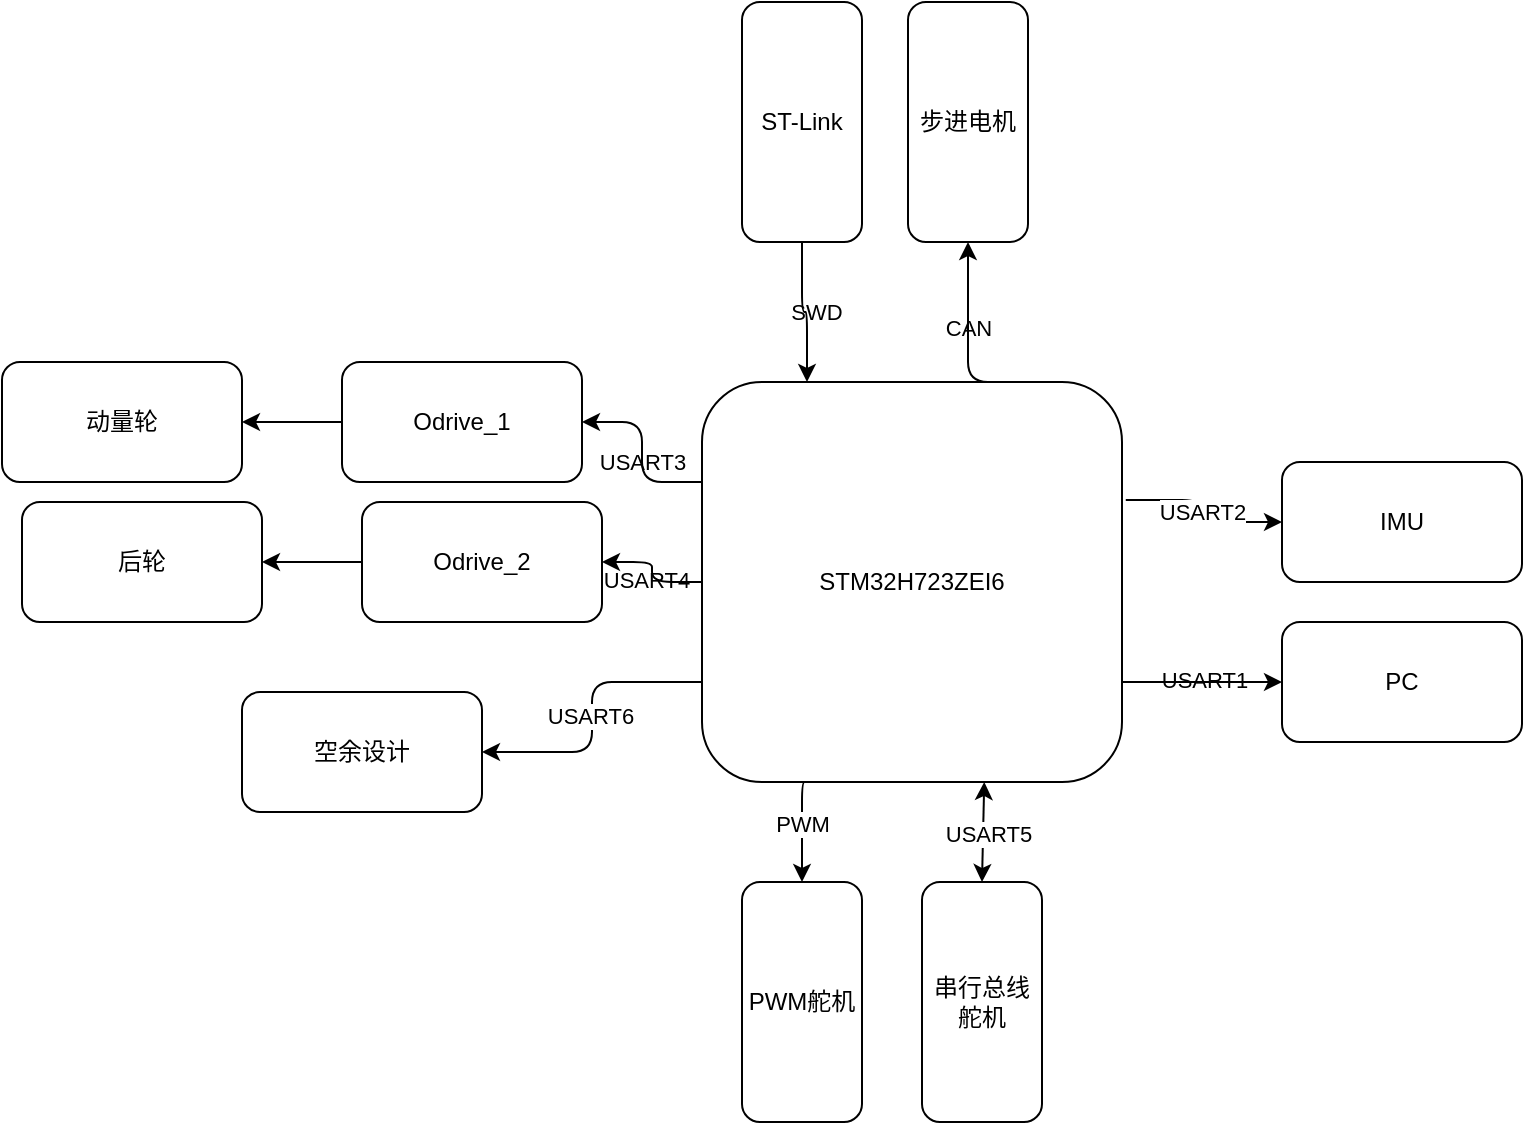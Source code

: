 <mxfile>
    <diagram name="第 1 页" id="TPmMMUc-IZCPkYvwqXmU">
        <mxGraphModel dx="1344" dy="434" grid="1" gridSize="10" guides="1" tooltips="1" connect="1" arrows="1" fold="1" page="1" pageScale="1" pageWidth="827" pageHeight="1169" background="none" math="0" shadow="0">
            <root>
                <mxCell id="0"/>
                <mxCell id="1" parent="0"/>
                <mxCell id="3z_zBzIDBN3P8j9H8YfZ-13" style="edgeStyle=orthogonalEdgeStyle;rounded=1;orthogonalLoop=1;jettySize=auto;html=1;exitX=1;exitY=0.75;exitDx=0;exitDy=0;entryX=0;entryY=0.5;entryDx=0;entryDy=0;labelBackgroundColor=none;fontColor=default;" parent="1" source="3z_zBzIDBN3P8j9H8YfZ-1" target="3z_zBzIDBN3P8j9H8YfZ-8" edge="1">
                    <mxGeometry relative="1" as="geometry"/>
                </mxCell>
                <mxCell id="3z_zBzIDBN3P8j9H8YfZ-14" value="USART1" style="edgeLabel;html=1;align=center;verticalAlign=middle;resizable=0;points=[];rounded=1;labelBackgroundColor=none;" parent="3z_zBzIDBN3P8j9H8YfZ-13" vertex="1" connectable="0">
                    <mxGeometry x="0.026" y="1" relative="1" as="geometry">
                        <mxPoint as="offset"/>
                    </mxGeometry>
                </mxCell>
                <mxCell id="3z_zBzIDBN3P8j9H8YfZ-15" style="edgeStyle=orthogonalEdgeStyle;rounded=1;orthogonalLoop=1;jettySize=auto;html=1;entryX=0;entryY=0.5;entryDx=0;entryDy=0;exitX=0.75;exitY=0;exitDx=0;exitDy=0;labelBackgroundColor=none;fontColor=default;" parent="1" source="3z_zBzIDBN3P8j9H8YfZ-1" target="3z_zBzIDBN3P8j9H8YfZ-3" edge="1">
                    <mxGeometry relative="1" as="geometry">
                        <Array as="points">
                            <mxPoint x="413" y="370"/>
                        </Array>
                    </mxGeometry>
                </mxCell>
                <mxCell id="3z_zBzIDBN3P8j9H8YfZ-16" value="CAN" style="edgeLabel;html=1;align=center;verticalAlign=middle;resizable=0;points=[];rounded=1;labelBackgroundColor=none;" parent="3z_zBzIDBN3P8j9H8YfZ-15" vertex="1" connectable="0">
                    <mxGeometry x="-0.051" y="-1" relative="1" as="geometry">
                        <mxPoint x="-1" y="-7" as="offset"/>
                    </mxGeometry>
                </mxCell>
                <mxCell id="3z_zBzIDBN3P8j9H8YfZ-18" style="edgeStyle=orthogonalEdgeStyle;rounded=1;orthogonalLoop=1;jettySize=auto;html=1;entryX=1;entryY=0.5;entryDx=0;entryDy=0;labelBackgroundColor=none;fontColor=default;" parent="1" source="3z_zBzIDBN3P8j9H8YfZ-1" target="3z_zBzIDBN3P8j9H8YfZ-7" edge="1">
                    <mxGeometry relative="1" as="geometry"/>
                </mxCell>
                <mxCell id="3z_zBzIDBN3P8j9H8YfZ-26" value="USART4" style="edgeLabel;html=1;align=center;verticalAlign=middle;resizable=0;points=[];rounded=1;labelBackgroundColor=none;" parent="3z_zBzIDBN3P8j9H8YfZ-18" vertex="1" connectable="0">
                    <mxGeometry x="-0.122" y="3" relative="1" as="geometry">
                        <mxPoint as="offset"/>
                    </mxGeometry>
                </mxCell>
                <mxCell id="VZ7E9wJq-n9Z-PnqmB4b-10" style="edgeStyle=orthogonalEdgeStyle;rounded=1;orthogonalLoop=1;jettySize=auto;html=1;exitX=0.25;exitY=1;exitDx=0;exitDy=0;curved=0;" parent="1" source="3z_zBzIDBN3P8j9H8YfZ-1" target="8" edge="1">
                    <mxGeometry relative="1" as="geometry">
                        <Array as="points">
                            <mxPoint x="330" y="570"/>
                        </Array>
                    </mxGeometry>
                </mxCell>
                <mxCell id="VZ7E9wJq-n9Z-PnqmB4b-11" value="PWM" style="edgeLabel;html=1;align=center;verticalAlign=middle;resizable=0;points=[];rounded=1;" parent="VZ7E9wJq-n9Z-PnqmB4b-10" vertex="1" connectable="0">
                    <mxGeometry x="-0.117" relative="1" as="geometry">
                        <mxPoint as="offset"/>
                    </mxGeometry>
                </mxCell>
                <mxCell id="VZ7E9wJq-n9Z-PnqmB4b-12" style="edgeStyle=orthogonalEdgeStyle;rounded=1;orthogonalLoop=1;jettySize=auto;html=1;exitX=0;exitY=0.75;exitDx=0;exitDy=0;" parent="1" source="3z_zBzIDBN3P8j9H8YfZ-1" target="VZ7E9wJq-n9Z-PnqmB4b-13" edge="1">
                    <mxGeometry relative="1" as="geometry">
                        <mxPoint x="210" y="540" as="targetPoint"/>
                    </mxGeometry>
                </mxCell>
                <mxCell id="VZ7E9wJq-n9Z-PnqmB4b-14" value="USART6" style="edgeLabel;html=1;align=center;verticalAlign=middle;resizable=0;points=[];rounded=1;" parent="VZ7E9wJq-n9Z-PnqmB4b-12" vertex="1" connectable="0">
                    <mxGeometry x="-0.015" y="-1" relative="1" as="geometry">
                        <mxPoint as="offset"/>
                    </mxGeometry>
                </mxCell>
                <mxCell id="3z_zBzIDBN3P8j9H8YfZ-1" value="STM32H723ZEI6" style="rounded=1;whiteSpace=wrap;html=1;labelBackgroundColor=none;" parent="1" vertex="1">
                    <mxGeometry x="280" y="370" width="210" height="200" as="geometry"/>
                </mxCell>
                <mxCell id="3z_zBzIDBN3P8j9H8YfZ-3" value="步进电机" style="whiteSpace=wrap;html=1;rounded=1;labelBackgroundColor=none;direction=north;" parent="1" vertex="1">
                    <mxGeometry x="383.0" y="180" width="60" height="120" as="geometry"/>
                </mxCell>
                <mxCell id="3z_zBzIDBN3P8j9H8YfZ-27" style="edgeStyle=orthogonalEdgeStyle;rounded=1;orthogonalLoop=1;jettySize=auto;html=1;labelBackgroundColor=none;fontColor=default;" parent="1" source="3z_zBzIDBN3P8j9H8YfZ-6" target="3z_zBzIDBN3P8j9H8YfZ-28" edge="1">
                    <mxGeometry relative="1" as="geometry">
                        <mxPoint x="40" y="390" as="targetPoint"/>
                    </mxGeometry>
                </mxCell>
                <mxCell id="3z_zBzIDBN3P8j9H8YfZ-6" value="Odrive_1" style="rounded=1;whiteSpace=wrap;html=1;labelBackgroundColor=none;" parent="1" vertex="1">
                    <mxGeometry x="100" y="360" width="120" height="60" as="geometry"/>
                </mxCell>
                <mxCell id="3z_zBzIDBN3P8j9H8YfZ-32" value="" style="edgeStyle=orthogonalEdgeStyle;rounded=1;orthogonalLoop=1;jettySize=auto;html=1;labelBackgroundColor=none;fontColor=default;" parent="1" source="3z_zBzIDBN3P8j9H8YfZ-7" target="3z_zBzIDBN3P8j9H8YfZ-31" edge="1">
                    <mxGeometry relative="1" as="geometry"/>
                </mxCell>
                <mxCell id="3z_zBzIDBN3P8j9H8YfZ-7" value="Odrive_2" style="rounded=1;whiteSpace=wrap;html=1;labelBackgroundColor=none;" parent="1" vertex="1">
                    <mxGeometry x="110" y="430" width="120" height="60" as="geometry"/>
                </mxCell>
                <mxCell id="3z_zBzIDBN3P8j9H8YfZ-8" value="PC" style="rounded=1;whiteSpace=wrap;html=1;labelBackgroundColor=none;" parent="1" vertex="1">
                    <mxGeometry x="570" y="490" width="120" height="60" as="geometry"/>
                </mxCell>
                <mxCell id="3z_zBzIDBN3P8j9H8YfZ-9" value="串行总线舵机" style="rounded=1;whiteSpace=wrap;html=1;direction=south;labelBackgroundColor=none;" parent="1" vertex="1">
                    <mxGeometry x="390" y="620" width="60" height="120" as="geometry"/>
                </mxCell>
                <mxCell id="3z_zBzIDBN3P8j9H8YfZ-23" style="edgeStyle=orthogonalEdgeStyle;rounded=1;orthogonalLoop=1;jettySize=auto;html=1;exitX=1;exitY=0.5;exitDx=0;exitDy=0;entryX=0.25;entryY=0;entryDx=0;entryDy=0;labelBackgroundColor=none;fontColor=default;" parent="1" source="3z_zBzIDBN3P8j9H8YfZ-11" target="3z_zBzIDBN3P8j9H8YfZ-1" edge="1">
                    <mxGeometry relative="1" as="geometry"/>
                </mxCell>
                <mxCell id="3z_zBzIDBN3P8j9H8YfZ-24" value="SWD" style="edgeLabel;html=1;align=center;verticalAlign=middle;resizable=0;points=[];rounded=1;labelBackgroundColor=none;" parent="3z_zBzIDBN3P8j9H8YfZ-23" vertex="1" connectable="0">
                    <mxGeometry x="0.039" y="4" relative="1" as="geometry">
                        <mxPoint as="offset"/>
                    </mxGeometry>
                </mxCell>
                <mxCell id="3z_zBzIDBN3P8j9H8YfZ-11" value="ST-Link" style="rounded=1;whiteSpace=wrap;html=1;direction=south;labelBackgroundColor=none;" parent="1" vertex="1">
                    <mxGeometry x="300" y="180" width="60" height="120" as="geometry"/>
                </mxCell>
                <mxCell id="3z_zBzIDBN3P8j9H8YfZ-17" style="edgeStyle=orthogonalEdgeStyle;rounded=1;orthogonalLoop=1;jettySize=auto;html=1;entryX=1;entryY=0.5;entryDx=0;entryDy=0;exitX=0;exitY=0.25;exitDx=0;exitDy=0;labelBackgroundColor=none;fontColor=default;" parent="1" source="3z_zBzIDBN3P8j9H8YfZ-1" target="3z_zBzIDBN3P8j9H8YfZ-6" edge="1">
                    <mxGeometry relative="1" as="geometry">
                        <Array as="points"/>
                    </mxGeometry>
                </mxCell>
                <mxCell id="3z_zBzIDBN3P8j9H8YfZ-25" value="USART3" style="edgeLabel;html=1;align=center;verticalAlign=middle;resizable=0;points=[];rounded=1;labelBackgroundColor=none;" parent="3z_zBzIDBN3P8j9H8YfZ-17" vertex="1" connectable="0">
                    <mxGeometry x="-0.106" relative="1" as="geometry">
                        <mxPoint as="offset"/>
                    </mxGeometry>
                </mxCell>
                <mxCell id="3z_zBzIDBN3P8j9H8YfZ-28" value="动量轮" style="rounded=1;whiteSpace=wrap;html=1;labelBackgroundColor=none;" parent="1" vertex="1">
                    <mxGeometry x="-70" y="360" width="120" height="60" as="geometry"/>
                </mxCell>
                <mxCell id="3z_zBzIDBN3P8j9H8YfZ-31" value="后轮" style="whiteSpace=wrap;html=1;rounded=1;labelBackgroundColor=none;" parent="1" vertex="1">
                    <mxGeometry x="-60" y="430" width="120" height="60" as="geometry"/>
                </mxCell>
                <mxCell id="Cqs0RtnK0cc1aJhxUdd1-5" value="" style="endArrow=classic;startArrow=classic;html=1;rounded=1;exitX=0;exitY=0.5;exitDx=0;exitDy=0;entryX=0.672;entryY=1;entryDx=0;entryDy=0;entryPerimeter=0;" parent="1" source="3z_zBzIDBN3P8j9H8YfZ-9" target="3z_zBzIDBN3P8j9H8YfZ-1" edge="1">
                    <mxGeometry width="50" height="50" relative="1" as="geometry">
                        <mxPoint x="380" y="620" as="sourcePoint"/>
                        <mxPoint x="430" y="570" as="targetPoint"/>
                    </mxGeometry>
                </mxCell>
                <mxCell id="Cqs0RtnK0cc1aJhxUdd1-6" value="USART5" style="edgeLabel;html=1;align=center;verticalAlign=middle;resizable=0;points=[];rounded=1;" parent="Cqs0RtnK0cc1aJhxUdd1-5" vertex="1" connectable="0">
                    <mxGeometry x="-0.027" y="-2" relative="1" as="geometry">
                        <mxPoint as="offset"/>
                    </mxGeometry>
                </mxCell>
                <mxCell id="5" value="IMU" style="rounded=1;whiteSpace=wrap;html=1;direction=east;labelBackgroundColor=none;" parent="1" vertex="1">
                    <mxGeometry x="570" y="410" width="120" height="60" as="geometry"/>
                </mxCell>
                <mxCell id="6" style="edgeStyle=orthogonalEdgeStyle;rounded=1;orthogonalLoop=1;jettySize=auto;html=1;exitX=1.009;exitY=0.295;exitDx=0;exitDy=0;entryX=0;entryY=0.5;entryDx=0;entryDy=0;exitPerimeter=0;" parent="1" source="3z_zBzIDBN3P8j9H8YfZ-1" target="5" edge="1">
                    <mxGeometry relative="1" as="geometry">
                        <mxPoint x="660.66" y="340" as="sourcePoint"/>
                    </mxGeometry>
                </mxCell>
                <mxCell id="7" value="USART2" style="edgeLabel;html=1;align=center;verticalAlign=middle;resizable=0;points=[];rounded=1;" parent="6" vertex="1" connectable="0">
                    <mxGeometry x="-0.022" relative="1" as="geometry">
                        <mxPoint as="offset"/>
                    </mxGeometry>
                </mxCell>
                <mxCell id="8" value="PWM舵机" style="rounded=1;whiteSpace=wrap;html=1;direction=south;labelBackgroundColor=none;" parent="1" vertex="1">
                    <mxGeometry x="300" y="620" width="60" height="120" as="geometry"/>
                </mxCell>
                <mxCell id="VZ7E9wJq-n9Z-PnqmB4b-13" value="空余设计" style="rounded=1;whiteSpace=wrap;html=1;" parent="1" vertex="1">
                    <mxGeometry x="50" y="525" width="120" height="60" as="geometry"/>
                </mxCell>
            </root>
        </mxGraphModel>
    </diagram>
</mxfile>